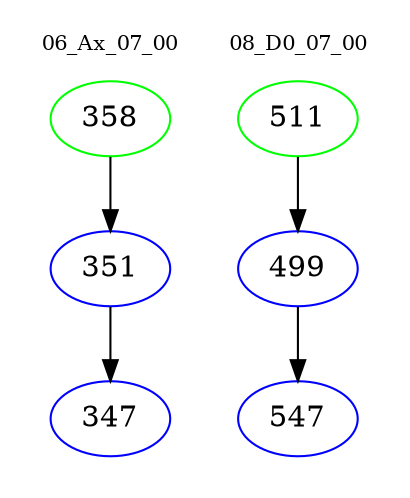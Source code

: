 digraph{
subgraph cluster_0 {
color = white
label = "06_Ax_07_00";
fontsize=10;
T0_358 [label="358", color="green"]
T0_358 -> T0_351 [color="black"]
T0_351 [label="351", color="blue"]
T0_351 -> T0_347 [color="black"]
T0_347 [label="347", color="blue"]
}
subgraph cluster_1 {
color = white
label = "08_D0_07_00";
fontsize=10;
T1_511 [label="511", color="green"]
T1_511 -> T1_499 [color="black"]
T1_499 [label="499", color="blue"]
T1_499 -> T1_547 [color="black"]
T1_547 [label="547", color="blue"]
}
}
